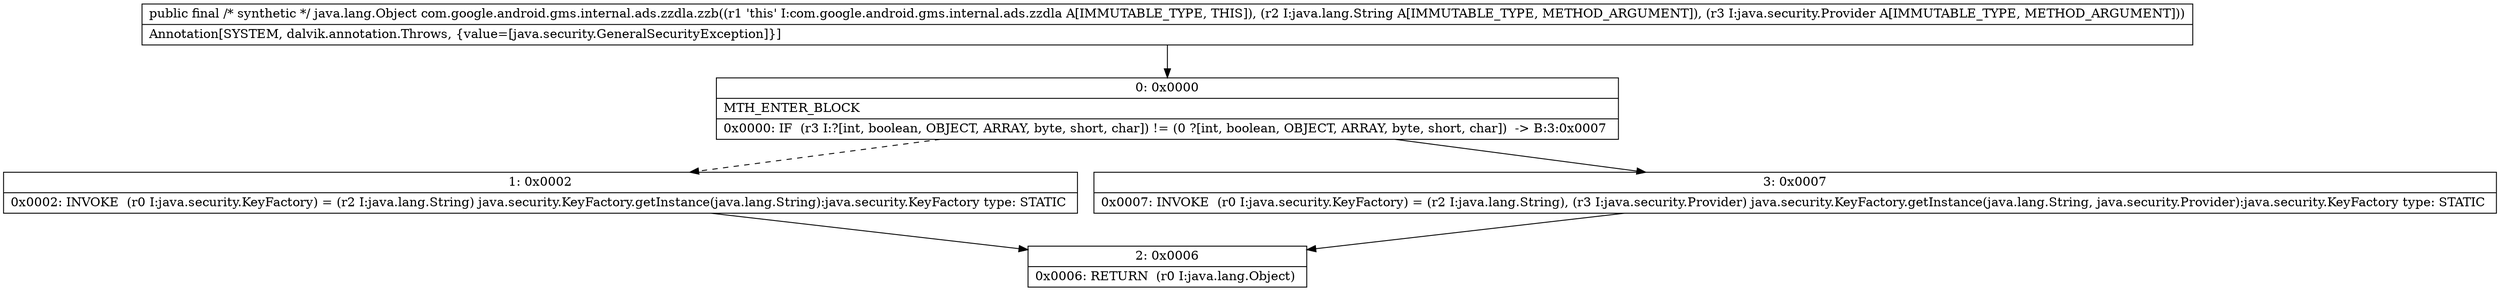 digraph "CFG forcom.google.android.gms.internal.ads.zzdla.zzb(Ljava\/lang\/String;Ljava\/security\/Provider;)Ljava\/lang\/Object;" {
Node_0 [shape=record,label="{0\:\ 0x0000|MTH_ENTER_BLOCK\l|0x0000: IF  (r3 I:?[int, boolean, OBJECT, ARRAY, byte, short, char]) != (0 ?[int, boolean, OBJECT, ARRAY, byte, short, char])  \-\> B:3:0x0007 \l}"];
Node_1 [shape=record,label="{1\:\ 0x0002|0x0002: INVOKE  (r0 I:java.security.KeyFactory) = (r2 I:java.lang.String) java.security.KeyFactory.getInstance(java.lang.String):java.security.KeyFactory type: STATIC \l}"];
Node_2 [shape=record,label="{2\:\ 0x0006|0x0006: RETURN  (r0 I:java.lang.Object) \l}"];
Node_3 [shape=record,label="{3\:\ 0x0007|0x0007: INVOKE  (r0 I:java.security.KeyFactory) = (r2 I:java.lang.String), (r3 I:java.security.Provider) java.security.KeyFactory.getInstance(java.lang.String, java.security.Provider):java.security.KeyFactory type: STATIC \l}"];
MethodNode[shape=record,label="{public final \/* synthetic *\/ java.lang.Object com.google.android.gms.internal.ads.zzdla.zzb((r1 'this' I:com.google.android.gms.internal.ads.zzdla A[IMMUTABLE_TYPE, THIS]), (r2 I:java.lang.String A[IMMUTABLE_TYPE, METHOD_ARGUMENT]), (r3 I:java.security.Provider A[IMMUTABLE_TYPE, METHOD_ARGUMENT]))  | Annotation[SYSTEM, dalvik.annotation.Throws, \{value=[java.security.GeneralSecurityException]\}]\l}"];
MethodNode -> Node_0;
Node_0 -> Node_1[style=dashed];
Node_0 -> Node_3;
Node_1 -> Node_2;
Node_3 -> Node_2;
}

